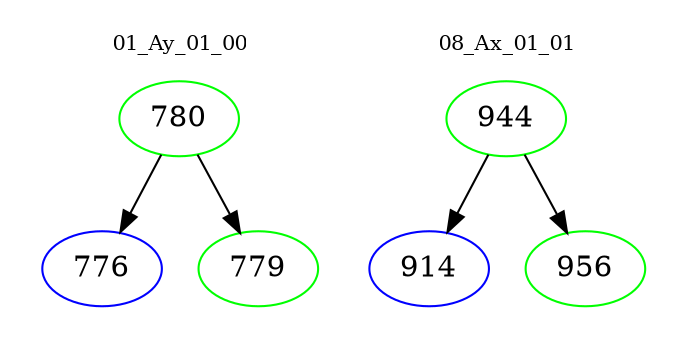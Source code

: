 digraph{
subgraph cluster_0 {
color = white
label = "01_Ay_01_00";
fontsize=10;
T0_780 [label="780", color="green"]
T0_780 -> T0_776 [color="black"]
T0_776 [label="776", color="blue"]
T0_780 -> T0_779 [color="black"]
T0_779 [label="779", color="green"]
}
subgraph cluster_1 {
color = white
label = "08_Ax_01_01";
fontsize=10;
T1_944 [label="944", color="green"]
T1_944 -> T1_914 [color="black"]
T1_914 [label="914", color="blue"]
T1_944 -> T1_956 [color="black"]
T1_956 [label="956", color="green"]
}
}
